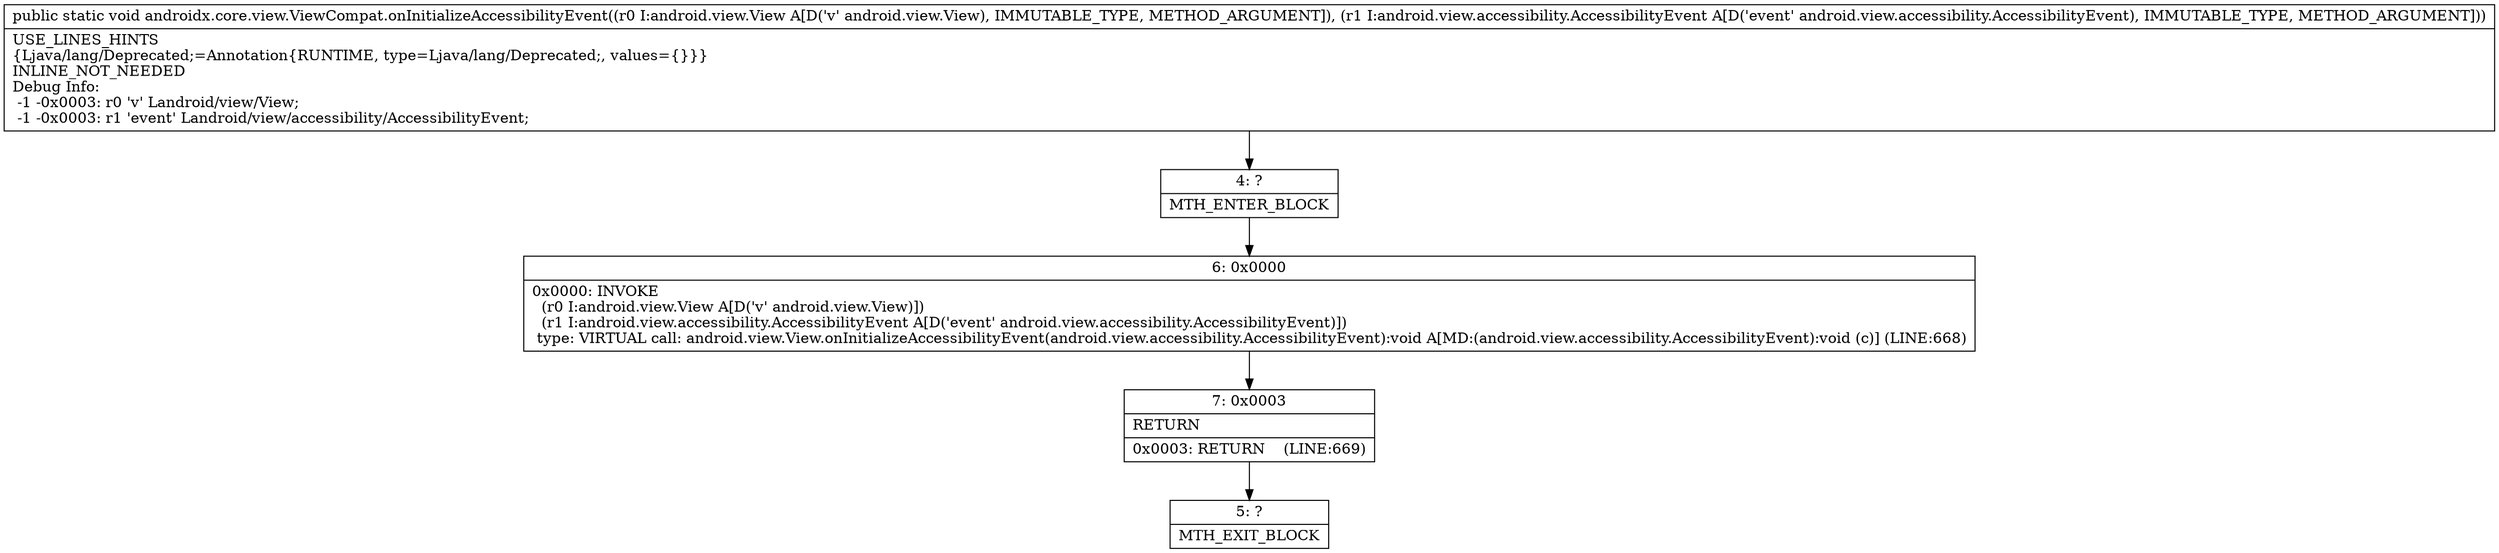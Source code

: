 digraph "CFG forandroidx.core.view.ViewCompat.onInitializeAccessibilityEvent(Landroid\/view\/View;Landroid\/view\/accessibility\/AccessibilityEvent;)V" {
Node_4 [shape=record,label="{4\:\ ?|MTH_ENTER_BLOCK\l}"];
Node_6 [shape=record,label="{6\:\ 0x0000|0x0000: INVOKE  \l  (r0 I:android.view.View A[D('v' android.view.View)])\l  (r1 I:android.view.accessibility.AccessibilityEvent A[D('event' android.view.accessibility.AccessibilityEvent)])\l type: VIRTUAL call: android.view.View.onInitializeAccessibilityEvent(android.view.accessibility.AccessibilityEvent):void A[MD:(android.view.accessibility.AccessibilityEvent):void (c)] (LINE:668)\l}"];
Node_7 [shape=record,label="{7\:\ 0x0003|RETURN\l|0x0003: RETURN    (LINE:669)\l}"];
Node_5 [shape=record,label="{5\:\ ?|MTH_EXIT_BLOCK\l}"];
MethodNode[shape=record,label="{public static void androidx.core.view.ViewCompat.onInitializeAccessibilityEvent((r0 I:android.view.View A[D('v' android.view.View), IMMUTABLE_TYPE, METHOD_ARGUMENT]), (r1 I:android.view.accessibility.AccessibilityEvent A[D('event' android.view.accessibility.AccessibilityEvent), IMMUTABLE_TYPE, METHOD_ARGUMENT]))  | USE_LINES_HINTS\l\{Ljava\/lang\/Deprecated;=Annotation\{RUNTIME, type=Ljava\/lang\/Deprecated;, values=\{\}\}\}\lINLINE_NOT_NEEDED\lDebug Info:\l  \-1 \-0x0003: r0 'v' Landroid\/view\/View;\l  \-1 \-0x0003: r1 'event' Landroid\/view\/accessibility\/AccessibilityEvent;\l}"];
MethodNode -> Node_4;Node_4 -> Node_6;
Node_6 -> Node_7;
Node_7 -> Node_5;
}

